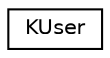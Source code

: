 digraph "Graphical Class Hierarchy"
{
  edge [fontname="Helvetica",fontsize="10",labelfontname="Helvetica",labelfontsize="10"];
  node [fontname="Helvetica",fontsize="10",shape=record];
  rankdir="LR";
  Node0 [label="KUser",height=0.2,width=0.4,color="black", fillcolor="white", style="filled",URL="$classKUser.html",tooltip="Represents a user on your system. "];
}
